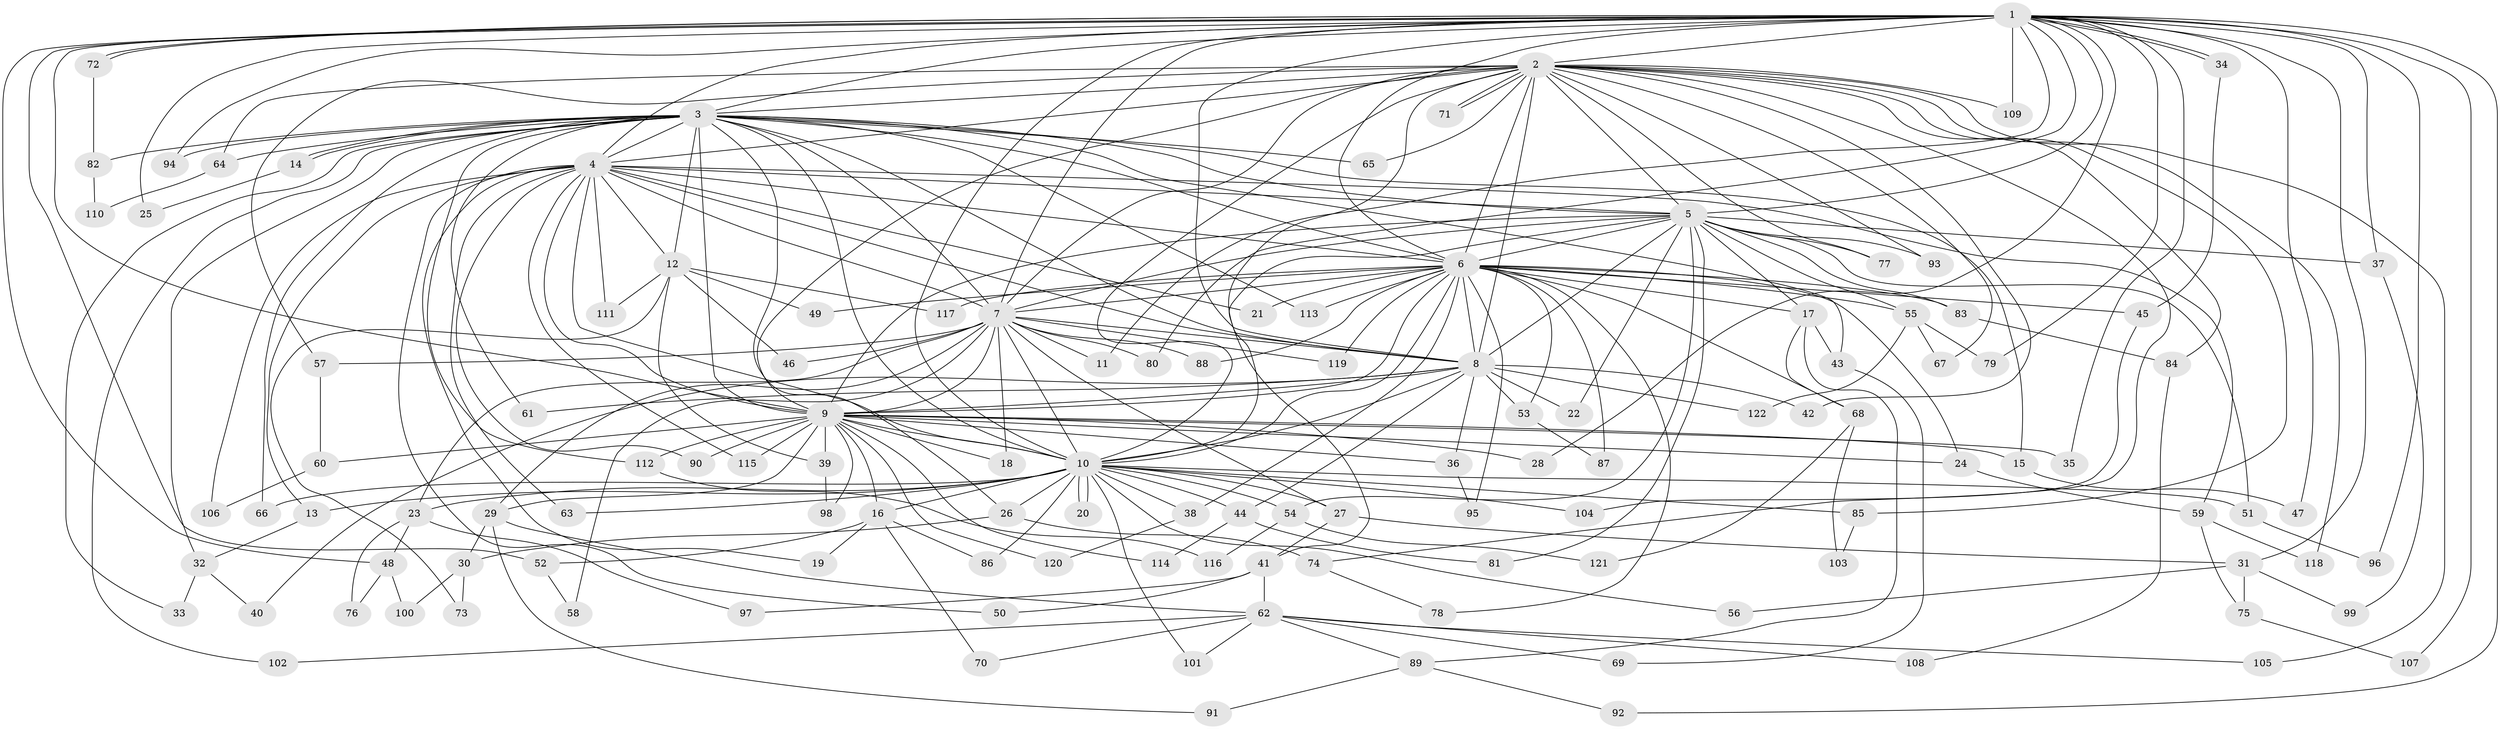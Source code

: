 // coarse degree distribution, {27: 0.010869565217391304, 23: 0.010869565217391304, 30: 0.010869565217391304, 18: 0.010869565217391304, 17: 0.010869565217391304, 24: 0.021739130434782608, 19: 0.010869565217391304, 22: 0.010869565217391304, 2: 0.4782608695652174, 8: 0.010869565217391304, 5: 0.08695652173913043, 3: 0.20652173913043478, 7: 0.010869565217391304, 4: 0.08695652173913043, 1: 0.010869565217391304, 9: 0.010869565217391304}
// Generated by graph-tools (version 1.1) at 2025/41/03/06/25 10:41:42]
// undirected, 122 vertices, 269 edges
graph export_dot {
graph [start="1"]
  node [color=gray90,style=filled];
  1;
  2;
  3;
  4;
  5;
  6;
  7;
  8;
  9;
  10;
  11;
  12;
  13;
  14;
  15;
  16;
  17;
  18;
  19;
  20;
  21;
  22;
  23;
  24;
  25;
  26;
  27;
  28;
  29;
  30;
  31;
  32;
  33;
  34;
  35;
  36;
  37;
  38;
  39;
  40;
  41;
  42;
  43;
  44;
  45;
  46;
  47;
  48;
  49;
  50;
  51;
  52;
  53;
  54;
  55;
  56;
  57;
  58;
  59;
  60;
  61;
  62;
  63;
  64;
  65;
  66;
  67;
  68;
  69;
  70;
  71;
  72;
  73;
  74;
  75;
  76;
  77;
  78;
  79;
  80;
  81;
  82;
  83;
  84;
  85;
  86;
  87;
  88;
  89;
  90;
  91;
  92;
  93;
  94;
  95;
  96;
  97;
  98;
  99;
  100;
  101;
  102;
  103;
  104;
  105;
  106;
  107;
  108;
  109;
  110;
  111;
  112;
  113;
  114;
  115;
  116;
  117;
  118;
  119;
  120;
  121;
  122;
  1 -- 2;
  1 -- 3;
  1 -- 4;
  1 -- 5;
  1 -- 6;
  1 -- 7;
  1 -- 8;
  1 -- 9;
  1 -- 10;
  1 -- 11;
  1 -- 25;
  1 -- 28;
  1 -- 31;
  1 -- 34;
  1 -- 34;
  1 -- 35;
  1 -- 37;
  1 -- 47;
  1 -- 48;
  1 -- 52;
  1 -- 72;
  1 -- 72;
  1 -- 79;
  1 -- 80;
  1 -- 92;
  1 -- 94;
  1 -- 96;
  1 -- 107;
  1 -- 109;
  2 -- 3;
  2 -- 4;
  2 -- 5;
  2 -- 6;
  2 -- 7;
  2 -- 8;
  2 -- 9;
  2 -- 10;
  2 -- 41;
  2 -- 42;
  2 -- 57;
  2 -- 64;
  2 -- 65;
  2 -- 67;
  2 -- 71;
  2 -- 71;
  2 -- 74;
  2 -- 77;
  2 -- 84;
  2 -- 85;
  2 -- 93;
  2 -- 105;
  2 -- 109;
  2 -- 118;
  3 -- 4;
  3 -- 5;
  3 -- 6;
  3 -- 7;
  3 -- 8;
  3 -- 9;
  3 -- 10;
  3 -- 12;
  3 -- 14;
  3 -- 14;
  3 -- 15;
  3 -- 26;
  3 -- 32;
  3 -- 33;
  3 -- 43;
  3 -- 61;
  3 -- 64;
  3 -- 65;
  3 -- 66;
  3 -- 82;
  3 -- 94;
  3 -- 102;
  3 -- 112;
  3 -- 113;
  4 -- 5;
  4 -- 6;
  4 -- 7;
  4 -- 8;
  4 -- 9;
  4 -- 10;
  4 -- 12;
  4 -- 13;
  4 -- 19;
  4 -- 21;
  4 -- 50;
  4 -- 59;
  4 -- 63;
  4 -- 90;
  4 -- 106;
  4 -- 111;
  4 -- 115;
  5 -- 6;
  5 -- 7;
  5 -- 8;
  5 -- 9;
  5 -- 10;
  5 -- 17;
  5 -- 22;
  5 -- 37;
  5 -- 51;
  5 -- 54;
  5 -- 55;
  5 -- 77;
  5 -- 81;
  5 -- 83;
  5 -- 93;
  6 -- 7;
  6 -- 8;
  6 -- 9;
  6 -- 10;
  6 -- 17;
  6 -- 21;
  6 -- 24;
  6 -- 38;
  6 -- 45;
  6 -- 49;
  6 -- 53;
  6 -- 55;
  6 -- 68;
  6 -- 78;
  6 -- 83;
  6 -- 87;
  6 -- 88;
  6 -- 95;
  6 -- 113;
  6 -- 117;
  6 -- 119;
  7 -- 8;
  7 -- 9;
  7 -- 10;
  7 -- 11;
  7 -- 18;
  7 -- 23;
  7 -- 27;
  7 -- 29;
  7 -- 46;
  7 -- 57;
  7 -- 58;
  7 -- 80;
  7 -- 88;
  7 -- 119;
  8 -- 9;
  8 -- 10;
  8 -- 22;
  8 -- 36;
  8 -- 40;
  8 -- 42;
  8 -- 44;
  8 -- 53;
  8 -- 61;
  8 -- 122;
  9 -- 10;
  9 -- 15;
  9 -- 16;
  9 -- 18;
  9 -- 24;
  9 -- 28;
  9 -- 29;
  9 -- 35;
  9 -- 36;
  9 -- 39;
  9 -- 60;
  9 -- 90;
  9 -- 98;
  9 -- 112;
  9 -- 114;
  9 -- 115;
  9 -- 120;
  10 -- 13;
  10 -- 16;
  10 -- 20;
  10 -- 20;
  10 -- 23;
  10 -- 26;
  10 -- 27;
  10 -- 38;
  10 -- 44;
  10 -- 51;
  10 -- 54;
  10 -- 56;
  10 -- 63;
  10 -- 66;
  10 -- 85;
  10 -- 86;
  10 -- 101;
  10 -- 104;
  12 -- 39;
  12 -- 46;
  12 -- 49;
  12 -- 73;
  12 -- 111;
  12 -- 117;
  13 -- 32;
  14 -- 25;
  15 -- 47;
  16 -- 19;
  16 -- 52;
  16 -- 70;
  16 -- 86;
  17 -- 43;
  17 -- 68;
  17 -- 89;
  23 -- 48;
  23 -- 76;
  23 -- 97;
  24 -- 59;
  26 -- 30;
  26 -- 74;
  27 -- 31;
  27 -- 41;
  29 -- 30;
  29 -- 62;
  29 -- 91;
  30 -- 73;
  30 -- 100;
  31 -- 56;
  31 -- 75;
  31 -- 99;
  32 -- 33;
  32 -- 40;
  34 -- 45;
  36 -- 95;
  37 -- 99;
  38 -- 120;
  39 -- 98;
  41 -- 50;
  41 -- 62;
  41 -- 97;
  43 -- 69;
  44 -- 81;
  44 -- 114;
  45 -- 104;
  48 -- 76;
  48 -- 100;
  51 -- 96;
  52 -- 58;
  53 -- 87;
  54 -- 116;
  54 -- 121;
  55 -- 67;
  55 -- 79;
  55 -- 122;
  57 -- 60;
  59 -- 75;
  59 -- 118;
  60 -- 106;
  62 -- 69;
  62 -- 70;
  62 -- 89;
  62 -- 101;
  62 -- 102;
  62 -- 105;
  62 -- 108;
  64 -- 110;
  68 -- 103;
  68 -- 121;
  72 -- 82;
  74 -- 78;
  75 -- 107;
  82 -- 110;
  83 -- 84;
  84 -- 108;
  85 -- 103;
  89 -- 91;
  89 -- 92;
  112 -- 116;
}
